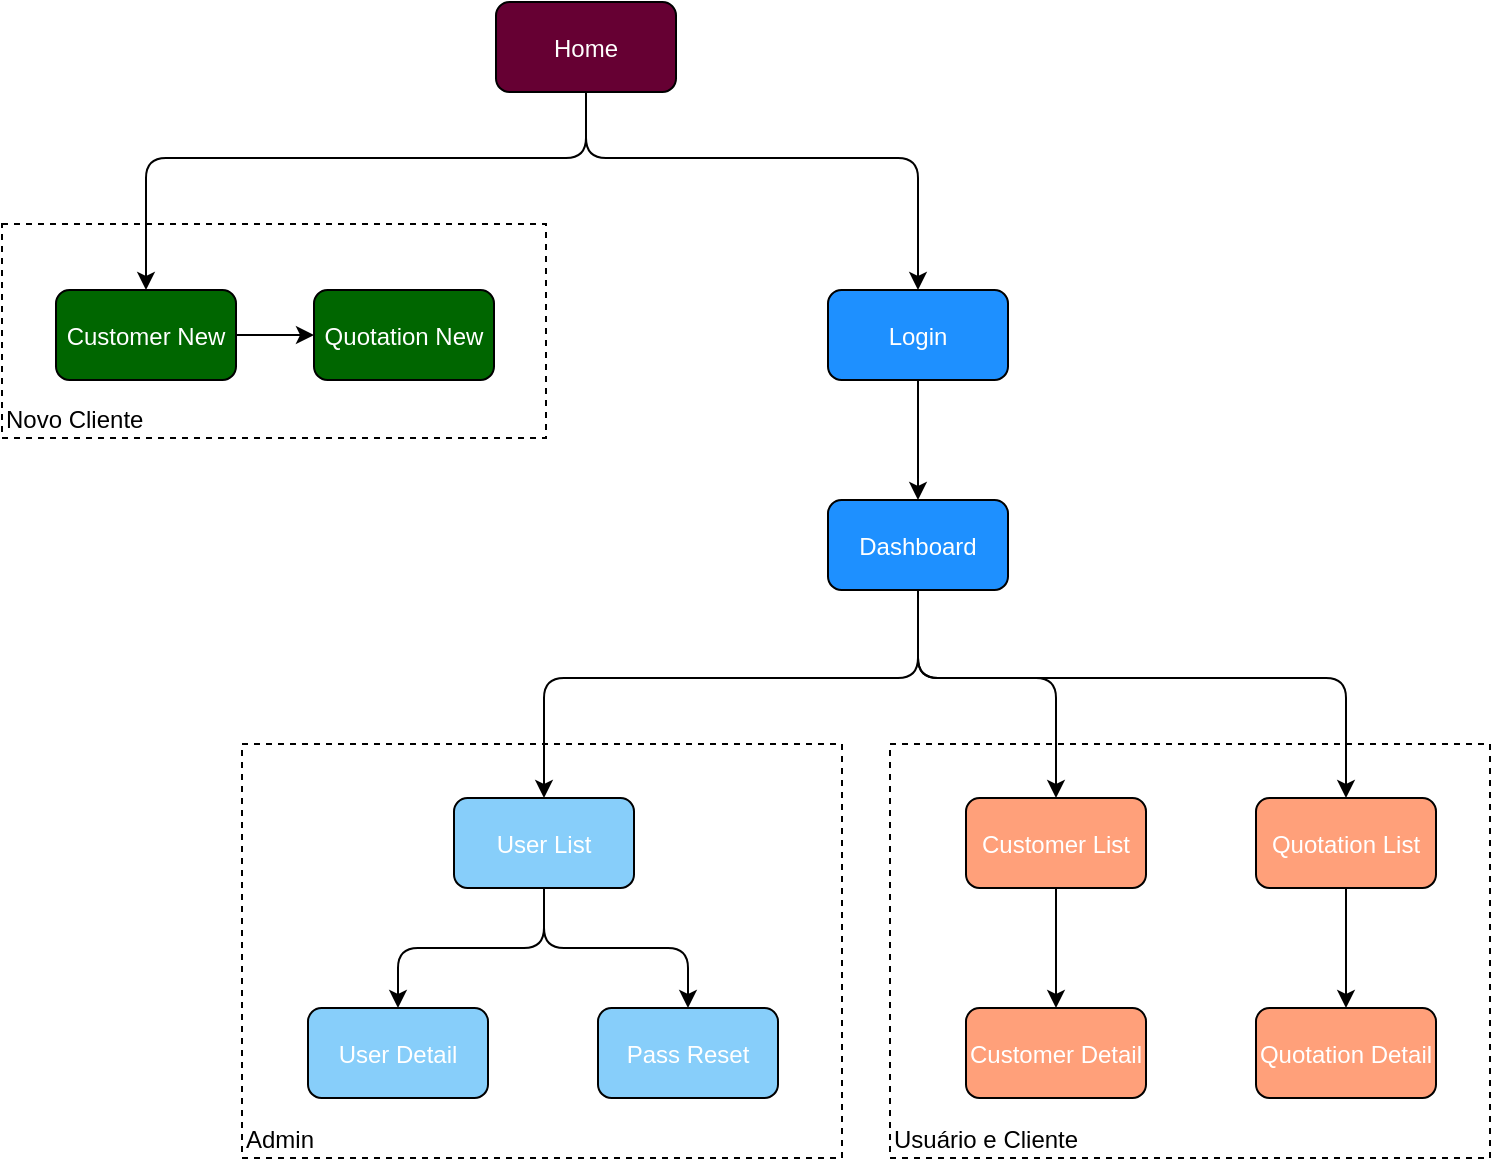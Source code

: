 <mxfile version="26.2.9">
  <diagram name="Página-1" id="0">
    <mxGraphModel dx="1420" dy="786" grid="1" gridSize="10" guides="1" tooltips="1" connect="1" arrows="1" fold="1" page="1" pageScale="1" pageWidth="827" pageHeight="1169" math="0" shadow="0">
      <root>
        <mxCell id="0" />
        <mxCell id="1" parent="0" />
        <mxCell id="2" value="Home" style="rounded=1;fillColor=#660033;fontColor=#ffffff;" parent="1" vertex="1">
          <mxGeometry x="305" y="62" width="90" height="45" as="geometry" />
        </mxCell>
        <mxCell id="3" value="Login" style="rounded=1;fillColor=#1E90FF;fontColor=#ffffff;flipV=0;flipH=1;" parent="1" vertex="1">
          <mxGeometry x="471" y="206" width="90" height="45" as="geometry" />
        </mxCell>
        <mxCell id="4" value="Dashboard" style="rounded=1;fillColor=#1E90FF;fontColor=#ffffff;flipV=0;flipH=1;" parent="1" vertex="1">
          <mxGeometry x="471" y="311" width="90" height="45" as="geometry" />
        </mxCell>
        <mxCell id="5" value="Admin" style="group;fillColor=none;strokeColor=black;dashed=1;container=0;align=left;verticalAlign=bottom;" parent="1" vertex="1">
          <mxGeometry x="178" y="433" width="300" height="207" as="geometry" />
        </mxCell>
        <mxCell id="9" value="Usuário e Cliente" style="group;fillColor=none;strokeColor=black;dashed=1;container=0;align=left;verticalAlign=bottom;" parent="1" vertex="1">
          <mxGeometry x="502" y="433" width="300" height="207" as="geometry" />
        </mxCell>
        <mxCell id="14" style="edgeStyle=elbowEdgeStyle;elbow=vertical;endArrow=classic;exitX=0.5;exitY=1;exitDx=0;exitDy=0;entryX=0.5;entryY=0;entryDx=0;entryDy=0;" parent="1" source="2" target="3" edge="1">
          <mxGeometry relative="1" as="geometry">
            <mxPoint x="450" y="130" as="sourcePoint" />
            <Array as="points">
              <mxPoint x="520" y="140" />
            </Array>
          </mxGeometry>
        </mxCell>
        <mxCell id="15" style="edgeStyle=elbowEdgeStyle;elbow=vertical;endArrow=classic;" parent="1" source="3" target="4" edge="1">
          <mxGeometry relative="1" as="geometry" />
        </mxCell>
        <mxCell id="16" style="edgeStyle=elbowEdgeStyle;elbow=vertical;endArrow=classic;exitX=0.5;exitY=1;exitDx=0;exitDy=0;entryX=0.5;entryY=0;entryDx=0;entryDy=0;" parent="1" source="4" target="6" edge="1">
          <mxGeometry relative="1" as="geometry">
            <mxPoint x="480" y="390" as="sourcePoint" />
            <Array as="points">
              <mxPoint x="430" y="400" />
            </Array>
          </mxGeometry>
        </mxCell>
        <mxCell id="17" style="edgeStyle=elbowEdgeStyle;elbow=vertical;endArrow=classic;entryX=0.5;entryY=0;entryDx=0;entryDy=0;exitX=0.5;exitY=1;exitDx=0;exitDy=0;" parent="1" source="4" target="10" edge="1">
          <mxGeometry relative="1" as="geometry">
            <mxPoint x="570" y="370" as="sourcePoint" />
            <mxPoint x="585" y="464" as="targetPoint" />
            <Array as="points">
              <mxPoint x="550" y="400" />
            </Array>
          </mxGeometry>
        </mxCell>
        <mxCell id="6" value="User List" style="rounded=1;fillColor=#87CEFA;fontColor=#ffffff;container=0;" parent="1" vertex="1">
          <mxGeometry x="284" y="460" width="90" height="45" as="geometry" />
        </mxCell>
        <mxCell id="7" value="User Detail" style="rounded=1;fillColor=#87CEFA;fontColor=#ffffff;container=0;" parent="1" vertex="1">
          <mxGeometry x="211" y="565" width="90" height="45" as="geometry" />
        </mxCell>
        <mxCell id="8" value="Pass Reset" style="rounded=1;fillColor=#87CEFA;fontColor=#ffffff;container=0;" parent="1" vertex="1">
          <mxGeometry x="356" y="565" width="90" height="45" as="geometry" />
        </mxCell>
        <mxCell id="10" value="Customer List" style="rounded=1;fillColor=#FFA07A;fontColor=#ffffff;flipV=0;flipH=1;" parent="1" vertex="1">
          <mxGeometry x="540" y="460" width="90" height="45" as="geometry" />
        </mxCell>
        <mxCell id="11" value="Customer Detail" style="rounded=1;fillColor=#FFA07A;fontColor=#ffffff;flipV=0;flipH=1;" parent="1" vertex="1">
          <mxGeometry x="540" y="565" width="90" height="45" as="geometry" />
        </mxCell>
        <mxCell id="12" value="Quotation List" style="rounded=1;fillColor=#FFA07A;fontColor=#ffffff;" parent="1" vertex="1">
          <mxGeometry x="685" y="460" width="90" height="45" as="geometry" />
        </mxCell>
        <mxCell id="13" value="Quotation Detail" style="rounded=1;fillColor=#FFA07A;fontColor=#ffffff;flipV=1;" parent="1" vertex="1">
          <mxGeometry x="685" y="565" width="90" height="45" as="geometry" />
        </mxCell>
        <mxCell id="Y1dWdXbFzBG6Ow272o0q-35" value="Customer New" style="rounded=1;fillColor=#006600;fontColor=#ffffff;" parent="1" vertex="1">
          <mxGeometry x="85" y="206" width="90" height="45" as="geometry" />
        </mxCell>
        <mxCell id="Y1dWdXbFzBG6Ow272o0q-36" value="Quotation New" style="rounded=1;fillColor=#006600;fontColor=#ffffff;" parent="1" vertex="1">
          <mxGeometry x="214" y="206" width="90" height="45" as="geometry" />
        </mxCell>
        <mxCell id="Y1dWdXbFzBG6Ow272o0q-37" value="Novo Cliente" style="group;fillColor=none;strokeColor=black;dashed=1;container=0;align=left;verticalAlign=bottom;" parent="1" vertex="1">
          <mxGeometry x="58" y="173" width="272" height="107" as="geometry" />
        </mxCell>
        <mxCell id="Y1dWdXbFzBG6Ow272o0q-39" style="edgeStyle=elbowEdgeStyle;elbow=vertical;endArrow=classic;entryX=0.5;entryY=0;entryDx=0;entryDy=0;exitX=0.5;exitY=1;exitDx=0;exitDy=0;" parent="1" source="2" target="Y1dWdXbFzBG6Ow272o0q-35" edge="1">
          <mxGeometry relative="1" as="geometry">
            <mxPoint x="440" y="110" as="sourcePoint" />
            <mxPoint x="610" y="192" as="targetPoint" />
            <Array as="points">
              <mxPoint x="280" y="140" />
            </Array>
          </mxGeometry>
        </mxCell>
        <mxCell id="Y1dWdXbFzBG6Ow272o0q-40" style="edgeStyle=elbowEdgeStyle;elbow=vertical;endArrow=classic;entryX=0;entryY=0.5;entryDx=0;entryDy=0;exitX=1;exitY=0.5;exitDx=0;exitDy=0;" parent="1" source="Y1dWdXbFzBG6Ow272o0q-35" target="Y1dWdXbFzBG6Ow272o0q-36" edge="1">
          <mxGeometry relative="1" as="geometry">
            <mxPoint x="445" y="117" as="sourcePoint" />
            <mxPoint x="138" y="222" as="targetPoint" />
            <Array as="points" />
          </mxGeometry>
        </mxCell>
        <mxCell id="5wmmDi2MOuHa2G2dn6J2-17" style="edgeStyle=elbowEdgeStyle;elbow=vertical;endArrow=classic;exitX=0.5;exitY=1;exitDx=0;exitDy=0;" edge="1" parent="1" source="6" target="7">
          <mxGeometry relative="1" as="geometry">
            <mxPoint x="526" y="261" as="sourcePoint" />
            <mxPoint x="526" y="321" as="targetPoint" />
          </mxGeometry>
        </mxCell>
        <mxCell id="5wmmDi2MOuHa2G2dn6J2-19" style="edgeStyle=elbowEdgeStyle;elbow=vertical;endArrow=classic;exitX=0.5;exitY=1;exitDx=0;exitDy=0;entryX=0.5;entryY=0;entryDx=0;entryDy=0;" edge="1" parent="1" source="6" target="8">
          <mxGeometry relative="1" as="geometry">
            <mxPoint x="266" y="515" as="sourcePoint" />
            <mxPoint x="266" y="575" as="targetPoint" />
          </mxGeometry>
        </mxCell>
        <mxCell id="5wmmDi2MOuHa2G2dn6J2-20" style="edgeStyle=elbowEdgeStyle;elbow=vertical;endArrow=classic;exitX=0.5;exitY=1;exitDx=0;exitDy=0;entryX=0.5;entryY=0;entryDx=0;entryDy=0;" edge="1" parent="1" source="10" target="11">
          <mxGeometry relative="1" as="geometry">
            <mxPoint x="339" y="515" as="sourcePoint" />
            <mxPoint x="266" y="575" as="targetPoint" />
          </mxGeometry>
        </mxCell>
        <mxCell id="5wmmDi2MOuHa2G2dn6J2-21" style="edgeStyle=elbowEdgeStyle;elbow=vertical;endArrow=classic;exitX=0.5;exitY=1;exitDx=0;exitDy=0;" edge="1" parent="1" source="12" target="13">
          <mxGeometry relative="1" as="geometry">
            <mxPoint x="595" y="515" as="sourcePoint" />
            <mxPoint x="595" y="575" as="targetPoint" />
          </mxGeometry>
        </mxCell>
        <mxCell id="5wmmDi2MOuHa2G2dn6J2-24" style="edgeStyle=elbowEdgeStyle;elbow=vertical;endArrow=classic;entryX=0.5;entryY=0;entryDx=0;entryDy=0;exitX=0.5;exitY=1;exitDx=0;exitDy=0;" edge="1" parent="1" source="4" target="12">
          <mxGeometry relative="1" as="geometry">
            <mxPoint x="550.5" y="356" as="sourcePoint" />
            <mxPoint x="619.5" y="460" as="targetPoint" />
            <Array as="points">
              <mxPoint x="584.5" y="400" />
            </Array>
          </mxGeometry>
        </mxCell>
      </root>
    </mxGraphModel>
  </diagram>
</mxfile>
